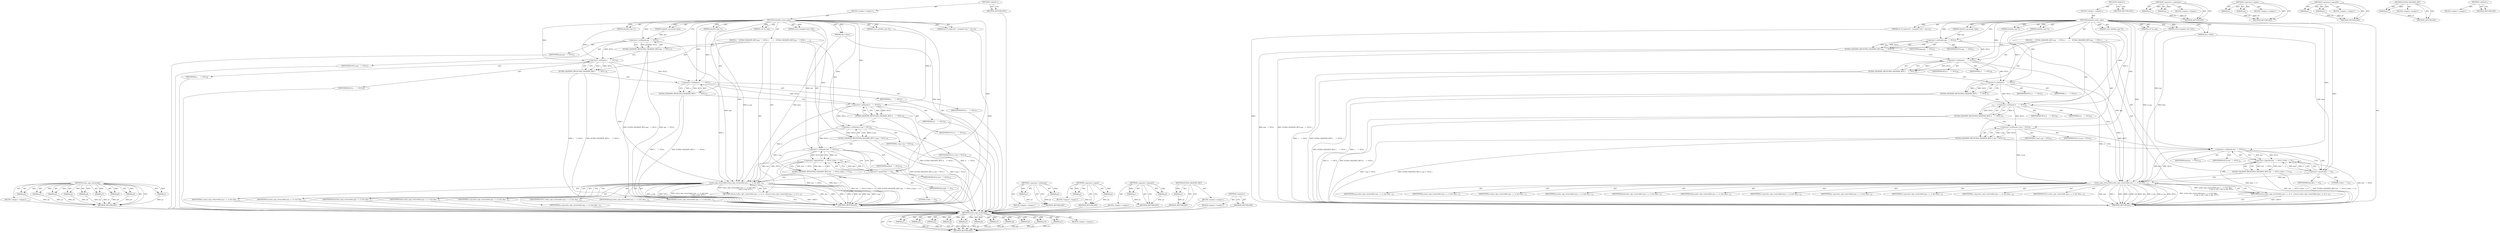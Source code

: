 digraph "&lt;global&gt;" {
vulnerable_103 [label=<(METHOD,ecdsa_sign_restartable)>];
vulnerable_104 [label=<(PARAM,p1)>];
vulnerable_105 [label=<(PARAM,p2)>];
vulnerable_106 [label=<(PARAM,p3)>];
vulnerable_107 [label=<(PARAM,p4)>];
vulnerable_108 [label=<(PARAM,p5)>];
vulnerable_109 [label=<(PARAM,p6)>];
vulnerable_110 [label=<(PARAM,p7)>];
vulnerable_111 [label=<(PARAM,p8)>];
vulnerable_112 [label=<(PARAM,p9)>];
vulnerable_113 [label=<(BLOCK,&lt;empty&gt;,&lt;empty&gt;)>];
vulnerable_114 [label=<(METHOD_RETURN,ANY)>];
vulnerable_6 [label=<(METHOD,&lt;global&gt;)<SUB>1</SUB>>];
vulnerable_7 [label=<(BLOCK,&lt;empty&gt;,&lt;empty&gt;)<SUB>1</SUB>>];
vulnerable_8 [label=<(METHOD,mbedtls_ecdsa_sign)<SUB>1</SUB>>];
vulnerable_9 [label=<(PARAM,mbedtls_ecp_group *grp)<SUB>1</SUB>>];
vulnerable_10 [label=<(PARAM,mbedtls_mpi *r)<SUB>1</SUB>>];
vulnerable_11 [label=<(PARAM,mbedtls_mpi *s)<SUB>1</SUB>>];
vulnerable_12 [label=<(PARAM,const mbedtls_mpi *d)<SUB>2</SUB>>];
vulnerable_13 [label=<(PARAM,const unsigned char *buf)<SUB>2</SUB>>];
vulnerable_14 [label=<(PARAM,size_t blen)<SUB>2</SUB>>];
vulnerable_15 [label=<(PARAM,int (*f_rng)(void *, unsigned char *, size_t))<SUB>3</SUB>>];
vulnerable_16 [label=<(PARAM,void *p_rng)<SUB>3</SUB>>];
vulnerable_17 [label=<(BLOCK,{
    ECDSA_VALIDATE_RET( grp   != NULL );
    ...,{
    ECDSA_VALIDATE_RET( grp   != NULL );
    ...)<SUB>4</SUB>>];
vulnerable_18 [label=<(ECDSA_VALIDATE_RET,ECDSA_VALIDATE_RET( grp   != NULL ))<SUB>5</SUB>>];
vulnerable_19 [label=<(&lt;operator&gt;.notEquals,grp   != NULL)<SUB>5</SUB>>];
vulnerable_20 [label=<(IDENTIFIER,grp,grp   != NULL)<SUB>5</SUB>>];
vulnerable_21 [label=<(IDENTIFIER,NULL,grp   != NULL)<SUB>5</SUB>>];
vulnerable_22 [label=<(ECDSA_VALIDATE_RET,ECDSA_VALIDATE_RET( r     != NULL ))<SUB>6</SUB>>];
vulnerable_23 [label=<(&lt;operator&gt;.notEquals,r     != NULL)<SUB>6</SUB>>];
vulnerable_24 [label=<(IDENTIFIER,r,r     != NULL)<SUB>6</SUB>>];
vulnerable_25 [label=<(IDENTIFIER,NULL,r     != NULL)<SUB>6</SUB>>];
vulnerable_26 [label=<(ECDSA_VALIDATE_RET,ECDSA_VALIDATE_RET( s     != NULL ))<SUB>7</SUB>>];
vulnerable_27 [label=<(&lt;operator&gt;.notEquals,s     != NULL)<SUB>7</SUB>>];
vulnerable_28 [label=<(IDENTIFIER,s,s     != NULL)<SUB>7</SUB>>];
vulnerable_29 [label=<(IDENTIFIER,NULL,s     != NULL)<SUB>7</SUB>>];
vulnerable_30 [label=<(ECDSA_VALIDATE_RET,ECDSA_VALIDATE_RET( d     != NULL ))<SUB>8</SUB>>];
vulnerable_31 [label=<(&lt;operator&gt;.notEquals,d     != NULL)<SUB>8</SUB>>];
vulnerable_32 [label=<(IDENTIFIER,d,d     != NULL)<SUB>8</SUB>>];
vulnerable_33 [label=<(IDENTIFIER,NULL,d     != NULL)<SUB>8</SUB>>];
vulnerable_34 [label=<(ECDSA_VALIDATE_RET,ECDSA_VALIDATE_RET( f_rng != NULL ))<SUB>9</SUB>>];
vulnerable_35 [label=<(&lt;operator&gt;.notEquals,f_rng != NULL)<SUB>9</SUB>>];
vulnerable_36 [label=<(IDENTIFIER,f_rng,f_rng != NULL)<SUB>9</SUB>>];
vulnerable_37 [label=<(IDENTIFIER,NULL,f_rng != NULL)<SUB>9</SUB>>];
vulnerable_38 [label=<(ECDSA_VALIDATE_RET,ECDSA_VALIDATE_RET( buf   != NULL || blen == 0 ))<SUB>10</SUB>>];
vulnerable_39 [label=<(&lt;operator&gt;.logicalOr,buf   != NULL || blen == 0)<SUB>10</SUB>>];
vulnerable_40 [label=<(&lt;operator&gt;.notEquals,buf   != NULL)<SUB>10</SUB>>];
vulnerable_41 [label=<(IDENTIFIER,buf,buf   != NULL)<SUB>10</SUB>>];
vulnerable_42 [label=<(IDENTIFIER,NULL,buf   != NULL)<SUB>10</SUB>>];
vulnerable_43 [label=<(&lt;operator&gt;.equals,blen == 0)<SUB>10</SUB>>];
vulnerable_44 [label=<(IDENTIFIER,blen,blen == 0)<SUB>10</SUB>>];
vulnerable_45 [label=<(LITERAL,0,blen == 0)<SUB>10</SUB>>];
vulnerable_46 [label=<(RETURN,return( ecdsa_sign_restartable( grp, r, s, d, b...,return( ecdsa_sign_restartable( grp, r, s, d, b...)<SUB>12</SUB>>];
vulnerable_47 [label=<(ecdsa_sign_restartable,ecdsa_sign_restartable( grp, r, s, d, buf, blen...)<SUB>12</SUB>>];
vulnerable_48 [label=<(IDENTIFIER,grp,ecdsa_sign_restartable( grp, r, s, d, buf, blen...)<SUB>12</SUB>>];
vulnerable_49 [label=<(IDENTIFIER,r,ecdsa_sign_restartable( grp, r, s, d, buf, blen...)<SUB>12</SUB>>];
vulnerable_50 [label=<(IDENTIFIER,s,ecdsa_sign_restartable( grp, r, s, d, buf, blen...)<SUB>12</SUB>>];
vulnerable_51 [label=<(IDENTIFIER,d,ecdsa_sign_restartable( grp, r, s, d, buf, blen...)<SUB>12</SUB>>];
vulnerable_52 [label=<(IDENTIFIER,buf,ecdsa_sign_restartable( grp, r, s, d, buf, blen...)<SUB>12</SUB>>];
vulnerable_53 [label=<(IDENTIFIER,blen,ecdsa_sign_restartable( grp, r, s, d, buf, blen...)<SUB>12</SUB>>];
vulnerable_54 [label=<(IDENTIFIER,f_rng,ecdsa_sign_restartable( grp, r, s, d, buf, blen...)<SUB>13</SUB>>];
vulnerable_55 [label=<(IDENTIFIER,p_rng,ecdsa_sign_restartable( grp, r, s, d, buf, blen...)<SUB>13</SUB>>];
vulnerable_56 [label=<(IDENTIFIER,NULL,ecdsa_sign_restartable( grp, r, s, d, buf, blen...)<SUB>13</SUB>>];
vulnerable_57 [label=<(METHOD_RETURN,int)<SUB>1</SUB>>];
vulnerable_59 [label=<(METHOD_RETURN,ANY)<SUB>1</SUB>>];
vulnerable_88 [label=<(METHOD,&lt;operator&gt;.notEquals)>];
vulnerable_89 [label=<(PARAM,p1)>];
vulnerable_90 [label=<(PARAM,p2)>];
vulnerable_91 [label=<(BLOCK,&lt;empty&gt;,&lt;empty&gt;)>];
vulnerable_92 [label=<(METHOD_RETURN,ANY)>];
vulnerable_98 [label=<(METHOD,&lt;operator&gt;.equals)>];
vulnerable_99 [label=<(PARAM,p1)>];
vulnerable_100 [label=<(PARAM,p2)>];
vulnerable_101 [label=<(BLOCK,&lt;empty&gt;,&lt;empty&gt;)>];
vulnerable_102 [label=<(METHOD_RETURN,ANY)>];
vulnerable_93 [label=<(METHOD,&lt;operator&gt;.logicalOr)>];
vulnerable_94 [label=<(PARAM,p1)>];
vulnerable_95 [label=<(PARAM,p2)>];
vulnerable_96 [label=<(BLOCK,&lt;empty&gt;,&lt;empty&gt;)>];
vulnerable_97 [label=<(METHOD_RETURN,ANY)>];
vulnerable_84 [label=<(METHOD,ECDSA_VALIDATE_RET)>];
vulnerable_85 [label=<(PARAM,p1)>];
vulnerable_86 [label=<(BLOCK,&lt;empty&gt;,&lt;empty&gt;)>];
vulnerable_87 [label=<(METHOD_RETURN,ANY)>];
vulnerable_78 [label=<(METHOD,&lt;global&gt;)<SUB>1</SUB>>];
vulnerable_79 [label=<(BLOCK,&lt;empty&gt;,&lt;empty&gt;)>];
vulnerable_80 [label=<(METHOD_RETURN,ANY)>];
fixed_105 [label=<(METHOD,ecdsa_sign_restartable)>];
fixed_106 [label=<(PARAM,p1)>];
fixed_107 [label=<(PARAM,p2)>];
fixed_108 [label=<(PARAM,p3)>];
fixed_109 [label=<(PARAM,p4)>];
fixed_110 [label=<(PARAM,p5)>];
fixed_111 [label=<(PARAM,p6)>];
fixed_112 [label=<(PARAM,p7)>];
fixed_113 [label=<(PARAM,p8)>];
fixed_114 [label=<(PARAM,p9)>];
fixed_115 [label=<(PARAM,p10)>];
fixed_116 [label=<(PARAM,p11)>];
fixed_117 [label=<(BLOCK,&lt;empty&gt;,&lt;empty&gt;)>];
fixed_118 [label=<(METHOD_RETURN,ANY)>];
fixed_6 [label=<(METHOD,&lt;global&gt;)<SUB>1</SUB>>];
fixed_7 [label=<(BLOCK,&lt;empty&gt;,&lt;empty&gt;)<SUB>1</SUB>>];
fixed_8 [label=<(METHOD,mbedtls_ecdsa_sign)<SUB>1</SUB>>];
fixed_9 [label=<(PARAM,mbedtls_ecp_group *grp)<SUB>1</SUB>>];
fixed_10 [label=<(PARAM,mbedtls_mpi *r)<SUB>1</SUB>>];
fixed_11 [label=<(PARAM,mbedtls_mpi *s)<SUB>1</SUB>>];
fixed_12 [label=<(PARAM,const mbedtls_mpi *d)<SUB>2</SUB>>];
fixed_13 [label=<(PARAM,const unsigned char *buf)<SUB>2</SUB>>];
fixed_14 [label=<(PARAM,size_t blen)<SUB>2</SUB>>];
fixed_15 [label=<(PARAM,int (*f_rng)(void *, unsigned char *, size_t))<SUB>3</SUB>>];
fixed_16 [label=<(PARAM,void *p_rng)<SUB>3</SUB>>];
fixed_17 [label=<(BLOCK,{
    ECDSA_VALIDATE_RET( grp   != NULL );
    ...,{
    ECDSA_VALIDATE_RET( grp   != NULL );
    ...)<SUB>4</SUB>>];
fixed_18 [label=<(ECDSA_VALIDATE_RET,ECDSA_VALIDATE_RET( grp   != NULL ))<SUB>5</SUB>>];
fixed_19 [label=<(&lt;operator&gt;.notEquals,grp   != NULL)<SUB>5</SUB>>];
fixed_20 [label=<(IDENTIFIER,grp,grp   != NULL)<SUB>5</SUB>>];
fixed_21 [label=<(IDENTIFIER,NULL,grp   != NULL)<SUB>5</SUB>>];
fixed_22 [label=<(ECDSA_VALIDATE_RET,ECDSA_VALIDATE_RET( r     != NULL ))<SUB>6</SUB>>];
fixed_23 [label=<(&lt;operator&gt;.notEquals,r     != NULL)<SUB>6</SUB>>];
fixed_24 [label=<(IDENTIFIER,r,r     != NULL)<SUB>6</SUB>>];
fixed_25 [label=<(IDENTIFIER,NULL,r     != NULL)<SUB>6</SUB>>];
fixed_26 [label=<(ECDSA_VALIDATE_RET,ECDSA_VALIDATE_RET( s     != NULL ))<SUB>7</SUB>>];
fixed_27 [label=<(&lt;operator&gt;.notEquals,s     != NULL)<SUB>7</SUB>>];
fixed_28 [label=<(IDENTIFIER,s,s     != NULL)<SUB>7</SUB>>];
fixed_29 [label=<(IDENTIFIER,NULL,s     != NULL)<SUB>7</SUB>>];
fixed_30 [label=<(ECDSA_VALIDATE_RET,ECDSA_VALIDATE_RET( d     != NULL ))<SUB>8</SUB>>];
fixed_31 [label=<(&lt;operator&gt;.notEquals,d     != NULL)<SUB>8</SUB>>];
fixed_32 [label=<(IDENTIFIER,d,d     != NULL)<SUB>8</SUB>>];
fixed_33 [label=<(IDENTIFIER,NULL,d     != NULL)<SUB>8</SUB>>];
fixed_34 [label=<(ECDSA_VALIDATE_RET,ECDSA_VALIDATE_RET( f_rng != NULL ))<SUB>9</SUB>>];
fixed_35 [label=<(&lt;operator&gt;.notEquals,f_rng != NULL)<SUB>9</SUB>>];
fixed_36 [label=<(IDENTIFIER,f_rng,f_rng != NULL)<SUB>9</SUB>>];
fixed_37 [label=<(IDENTIFIER,NULL,f_rng != NULL)<SUB>9</SUB>>];
fixed_38 [label=<(ECDSA_VALIDATE_RET,ECDSA_VALIDATE_RET( buf   != NULL || blen == 0 ))<SUB>10</SUB>>];
fixed_39 [label=<(&lt;operator&gt;.logicalOr,buf   != NULL || blen == 0)<SUB>10</SUB>>];
fixed_40 [label=<(&lt;operator&gt;.notEquals,buf   != NULL)<SUB>10</SUB>>];
fixed_41 [label=<(IDENTIFIER,buf,buf   != NULL)<SUB>10</SUB>>];
fixed_42 [label=<(IDENTIFIER,NULL,buf   != NULL)<SUB>10</SUB>>];
fixed_43 [label=<(&lt;operator&gt;.equals,blen == 0)<SUB>10</SUB>>];
fixed_44 [label=<(IDENTIFIER,blen,blen == 0)<SUB>10</SUB>>];
fixed_45 [label=<(LITERAL,0,blen == 0)<SUB>10</SUB>>];
fixed_46 [label=<(RETURN,return( ecdsa_sign_restartable( grp, r, s, d, b...,return( ecdsa_sign_restartable( grp, r, s, d, b...)<SUB>13</SUB>>];
fixed_47 [label=<(ecdsa_sign_restartable,ecdsa_sign_restartable( grp, r, s, d, buf, blen...)<SUB>13</SUB>>];
fixed_48 [label=<(IDENTIFIER,grp,ecdsa_sign_restartable( grp, r, s, d, buf, blen...)<SUB>13</SUB>>];
fixed_49 [label=<(IDENTIFIER,r,ecdsa_sign_restartable( grp, r, s, d, buf, blen...)<SUB>13</SUB>>];
fixed_50 [label=<(IDENTIFIER,s,ecdsa_sign_restartable( grp, r, s, d, buf, blen...)<SUB>13</SUB>>];
fixed_51 [label=<(IDENTIFIER,d,ecdsa_sign_restartable( grp, r, s, d, buf, blen...)<SUB>13</SUB>>];
fixed_52 [label=<(IDENTIFIER,buf,ecdsa_sign_restartable( grp, r, s, d, buf, blen...)<SUB>13</SUB>>];
fixed_53 [label=<(IDENTIFIER,blen,ecdsa_sign_restartable( grp, r, s, d, buf, blen...)<SUB>13</SUB>>];
fixed_54 [label=<(IDENTIFIER,f_rng,ecdsa_sign_restartable( grp, r, s, d, buf, blen...)<SUB>14</SUB>>];
fixed_55 [label=<(IDENTIFIER,p_rng,ecdsa_sign_restartable( grp, r, s, d, buf, blen...)<SUB>14</SUB>>];
fixed_56 [label=<(IDENTIFIER,f_rng,ecdsa_sign_restartable( grp, r, s, d, buf, blen...)<SUB>14</SUB>>];
fixed_57 [label=<(IDENTIFIER,p_rng,ecdsa_sign_restartable( grp, r, s, d, buf, blen...)<SUB>14</SUB>>];
fixed_58 [label=<(IDENTIFIER,NULL,ecdsa_sign_restartable( grp, r, s, d, buf, blen...)<SUB>14</SUB>>];
fixed_59 [label=<(METHOD_RETURN,int)<SUB>1</SUB>>];
fixed_61 [label=<(METHOD_RETURN,ANY)<SUB>1</SUB>>];
fixed_90 [label=<(METHOD,&lt;operator&gt;.notEquals)>];
fixed_91 [label=<(PARAM,p1)>];
fixed_92 [label=<(PARAM,p2)>];
fixed_93 [label=<(BLOCK,&lt;empty&gt;,&lt;empty&gt;)>];
fixed_94 [label=<(METHOD_RETURN,ANY)>];
fixed_100 [label=<(METHOD,&lt;operator&gt;.equals)>];
fixed_101 [label=<(PARAM,p1)>];
fixed_102 [label=<(PARAM,p2)>];
fixed_103 [label=<(BLOCK,&lt;empty&gt;,&lt;empty&gt;)>];
fixed_104 [label=<(METHOD_RETURN,ANY)>];
fixed_95 [label=<(METHOD,&lt;operator&gt;.logicalOr)>];
fixed_96 [label=<(PARAM,p1)>];
fixed_97 [label=<(PARAM,p2)>];
fixed_98 [label=<(BLOCK,&lt;empty&gt;,&lt;empty&gt;)>];
fixed_99 [label=<(METHOD_RETURN,ANY)>];
fixed_86 [label=<(METHOD,ECDSA_VALIDATE_RET)>];
fixed_87 [label=<(PARAM,p1)>];
fixed_88 [label=<(BLOCK,&lt;empty&gt;,&lt;empty&gt;)>];
fixed_89 [label=<(METHOD_RETURN,ANY)>];
fixed_80 [label=<(METHOD,&lt;global&gt;)<SUB>1</SUB>>];
fixed_81 [label=<(BLOCK,&lt;empty&gt;,&lt;empty&gt;)>];
fixed_82 [label=<(METHOD_RETURN,ANY)>];
vulnerable_103 -> vulnerable_104  [key=0, label="AST: "];
vulnerable_103 -> vulnerable_104  [key=1, label="DDG: "];
vulnerable_103 -> vulnerable_113  [key=0, label="AST: "];
vulnerable_103 -> vulnerable_105  [key=0, label="AST: "];
vulnerable_103 -> vulnerable_105  [key=1, label="DDG: "];
vulnerable_103 -> vulnerable_114  [key=0, label="AST: "];
vulnerable_103 -> vulnerable_114  [key=1, label="CFG: "];
vulnerable_103 -> vulnerable_106  [key=0, label="AST: "];
vulnerable_103 -> vulnerable_106  [key=1, label="DDG: "];
vulnerable_103 -> vulnerable_107  [key=0, label="AST: "];
vulnerable_103 -> vulnerable_107  [key=1, label="DDG: "];
vulnerable_103 -> vulnerable_108  [key=0, label="AST: "];
vulnerable_103 -> vulnerable_108  [key=1, label="DDG: "];
vulnerable_103 -> vulnerable_109  [key=0, label="AST: "];
vulnerable_103 -> vulnerable_109  [key=1, label="DDG: "];
vulnerable_103 -> vulnerable_110  [key=0, label="AST: "];
vulnerable_103 -> vulnerable_110  [key=1, label="DDG: "];
vulnerable_103 -> vulnerable_111  [key=0, label="AST: "];
vulnerable_103 -> vulnerable_111  [key=1, label="DDG: "];
vulnerable_103 -> vulnerable_112  [key=0, label="AST: "];
vulnerable_103 -> vulnerable_112  [key=1, label="DDG: "];
vulnerable_104 -> vulnerable_114  [key=0, label="DDG: p1"];
vulnerable_105 -> vulnerable_114  [key=0, label="DDG: p2"];
vulnerable_106 -> vulnerable_114  [key=0, label="DDG: p3"];
vulnerable_107 -> vulnerable_114  [key=0, label="DDG: p4"];
vulnerable_108 -> vulnerable_114  [key=0, label="DDG: p5"];
vulnerable_109 -> vulnerable_114  [key=0, label="DDG: p6"];
vulnerable_110 -> vulnerable_114  [key=0, label="DDG: p7"];
vulnerable_111 -> vulnerable_114  [key=0, label="DDG: p8"];
vulnerable_112 -> vulnerable_114  [key=0, label="DDG: p9"];
vulnerable_113 -> fixed_105  [key=0];
vulnerable_114 -> fixed_105  [key=0];
vulnerable_6 -> vulnerable_7  [key=0, label="AST: "];
vulnerable_6 -> vulnerable_59  [key=0, label="AST: "];
vulnerable_6 -> vulnerable_59  [key=1, label="CFG: "];
vulnerable_7 -> vulnerable_8  [key=0, label="AST: "];
vulnerable_8 -> vulnerable_9  [key=0, label="AST: "];
vulnerable_8 -> vulnerable_9  [key=1, label="DDG: "];
vulnerable_8 -> vulnerable_10  [key=0, label="AST: "];
vulnerable_8 -> vulnerable_10  [key=1, label="DDG: "];
vulnerable_8 -> vulnerable_11  [key=0, label="AST: "];
vulnerable_8 -> vulnerable_11  [key=1, label="DDG: "];
vulnerable_8 -> vulnerable_12  [key=0, label="AST: "];
vulnerable_8 -> vulnerable_12  [key=1, label="DDG: "];
vulnerable_8 -> vulnerable_13  [key=0, label="AST: "];
vulnerable_8 -> vulnerable_13  [key=1, label="DDG: "];
vulnerable_8 -> vulnerable_14  [key=0, label="AST: "];
vulnerable_8 -> vulnerable_14  [key=1, label="DDG: "];
vulnerable_8 -> vulnerable_15  [key=0, label="AST: "];
vulnerable_8 -> vulnerable_15  [key=1, label="DDG: "];
vulnerable_8 -> vulnerable_16  [key=0, label="AST: "];
vulnerable_8 -> vulnerable_16  [key=1, label="DDG: "];
vulnerable_8 -> vulnerable_17  [key=0, label="AST: "];
vulnerable_8 -> vulnerable_57  [key=0, label="AST: "];
vulnerable_8 -> vulnerable_19  [key=0, label="CFG: "];
vulnerable_8 -> vulnerable_19  [key=1, label="DDG: "];
vulnerable_8 -> vulnerable_23  [key=0, label="DDG: "];
vulnerable_8 -> vulnerable_27  [key=0, label="DDG: "];
vulnerable_8 -> vulnerable_31  [key=0, label="DDG: "];
vulnerable_8 -> vulnerable_35  [key=0, label="DDG: "];
vulnerable_8 -> vulnerable_47  [key=0, label="DDG: "];
vulnerable_8 -> vulnerable_40  [key=0, label="DDG: "];
vulnerable_8 -> vulnerable_43  [key=0, label="DDG: "];
vulnerable_9 -> vulnerable_19  [key=0, label="DDG: grp"];
vulnerable_10 -> vulnerable_23  [key=0, label="DDG: r"];
vulnerable_11 -> vulnerable_27  [key=0, label="DDG: s"];
vulnerable_12 -> vulnerable_31  [key=0, label="DDG: d"];
vulnerable_13 -> vulnerable_40  [key=0, label="DDG: buf"];
vulnerable_14 -> vulnerable_47  [key=0, label="DDG: blen"];
vulnerable_14 -> vulnerable_43  [key=0, label="DDG: blen"];
vulnerable_15 -> vulnerable_57  [key=0, label="DDG: "];
vulnerable_16 -> vulnerable_47  [key=0, label="DDG: p_rng"];
vulnerable_17 -> vulnerable_18  [key=0, label="AST: "];
vulnerable_17 -> vulnerable_22  [key=0, label="AST: "];
vulnerable_17 -> vulnerable_26  [key=0, label="AST: "];
vulnerable_17 -> vulnerable_30  [key=0, label="AST: "];
vulnerable_17 -> vulnerable_34  [key=0, label="AST: "];
vulnerable_17 -> vulnerable_38  [key=0, label="AST: "];
vulnerable_17 -> vulnerable_46  [key=0, label="AST: "];
vulnerable_18 -> vulnerable_19  [key=0, label="AST: "];
vulnerable_18 -> vulnerable_23  [key=0, label="CFG: "];
vulnerable_18 -> vulnerable_57  [key=0, label="DDG: grp   != NULL"];
vulnerable_18 -> vulnerable_57  [key=1, label="DDG: ECDSA_VALIDATE_RET( grp   != NULL )"];
vulnerable_19 -> vulnerable_20  [key=0, label="AST: "];
vulnerable_19 -> vulnerable_21  [key=0, label="AST: "];
vulnerable_19 -> vulnerable_18  [key=0, label="CFG: "];
vulnerable_19 -> vulnerable_18  [key=1, label="DDG: grp"];
vulnerable_19 -> vulnerable_18  [key=2, label="DDG: NULL"];
vulnerable_19 -> vulnerable_23  [key=0, label="DDG: NULL"];
vulnerable_19 -> vulnerable_47  [key=0, label="DDG: grp"];
vulnerable_20 -> fixed_105  [key=0];
vulnerable_21 -> fixed_105  [key=0];
vulnerable_22 -> vulnerable_23  [key=0, label="AST: "];
vulnerable_22 -> vulnerable_27  [key=0, label="CFG: "];
vulnerable_22 -> vulnerable_57  [key=0, label="DDG: r     != NULL"];
vulnerable_22 -> vulnerable_57  [key=1, label="DDG: ECDSA_VALIDATE_RET( r     != NULL )"];
vulnerable_23 -> vulnerable_24  [key=0, label="AST: "];
vulnerable_23 -> vulnerable_25  [key=0, label="AST: "];
vulnerable_23 -> vulnerable_22  [key=0, label="CFG: "];
vulnerable_23 -> vulnerable_22  [key=1, label="DDG: r"];
vulnerable_23 -> vulnerable_22  [key=2, label="DDG: NULL"];
vulnerable_23 -> vulnerable_27  [key=0, label="DDG: NULL"];
vulnerable_23 -> vulnerable_47  [key=0, label="DDG: r"];
vulnerable_24 -> fixed_105  [key=0];
vulnerable_25 -> fixed_105  [key=0];
vulnerable_26 -> vulnerable_27  [key=0, label="AST: "];
vulnerable_26 -> vulnerable_31  [key=0, label="CFG: "];
vulnerable_26 -> vulnerable_57  [key=0, label="DDG: s     != NULL"];
vulnerable_26 -> vulnerable_57  [key=1, label="DDG: ECDSA_VALIDATE_RET( s     != NULL )"];
vulnerable_27 -> vulnerable_28  [key=0, label="AST: "];
vulnerable_27 -> vulnerable_29  [key=0, label="AST: "];
vulnerable_27 -> vulnerable_26  [key=0, label="CFG: "];
vulnerable_27 -> vulnerable_26  [key=1, label="DDG: s"];
vulnerable_27 -> vulnerable_26  [key=2, label="DDG: NULL"];
vulnerable_27 -> vulnerable_31  [key=0, label="DDG: NULL"];
vulnerable_27 -> vulnerable_47  [key=0, label="DDG: s"];
vulnerable_28 -> fixed_105  [key=0];
vulnerable_29 -> fixed_105  [key=0];
vulnerable_30 -> vulnerable_31  [key=0, label="AST: "];
vulnerable_30 -> vulnerable_35  [key=0, label="CFG: "];
vulnerable_30 -> vulnerable_57  [key=0, label="DDG: d     != NULL"];
vulnerable_30 -> vulnerable_57  [key=1, label="DDG: ECDSA_VALIDATE_RET( d     != NULL )"];
vulnerable_31 -> vulnerable_32  [key=0, label="AST: "];
vulnerable_31 -> vulnerable_33  [key=0, label="AST: "];
vulnerable_31 -> vulnerable_30  [key=0, label="CFG: "];
vulnerable_31 -> vulnerable_30  [key=1, label="DDG: d"];
vulnerable_31 -> vulnerable_30  [key=2, label="DDG: NULL"];
vulnerable_31 -> vulnerable_35  [key=0, label="DDG: NULL"];
vulnerable_31 -> vulnerable_47  [key=0, label="DDG: d"];
vulnerable_32 -> fixed_105  [key=0];
vulnerable_33 -> fixed_105  [key=0];
vulnerable_34 -> vulnerable_35  [key=0, label="AST: "];
vulnerable_34 -> vulnerable_40  [key=0, label="CFG: "];
vulnerable_34 -> vulnerable_57  [key=0, label="DDG: f_rng != NULL"];
vulnerable_34 -> vulnerable_57  [key=1, label="DDG: ECDSA_VALIDATE_RET( f_rng != NULL )"];
vulnerable_35 -> vulnerable_36  [key=0, label="AST: "];
vulnerable_35 -> vulnerable_37  [key=0, label="AST: "];
vulnerable_35 -> vulnerable_34  [key=0, label="CFG: "];
vulnerable_35 -> vulnerable_34  [key=1, label="DDG: f_rng"];
vulnerable_35 -> vulnerable_34  [key=2, label="DDG: NULL"];
vulnerable_35 -> vulnerable_47  [key=0, label="DDG: f_rng"];
vulnerable_35 -> vulnerable_40  [key=0, label="DDG: NULL"];
vulnerable_36 -> fixed_105  [key=0];
vulnerable_37 -> fixed_105  [key=0];
vulnerable_38 -> vulnerable_39  [key=0, label="AST: "];
vulnerable_38 -> vulnerable_47  [key=0, label="CFG: "];
vulnerable_38 -> vulnerable_57  [key=0, label="DDG: buf   != NULL || blen == 0"];
vulnerable_38 -> vulnerable_57  [key=1, label="DDG: ECDSA_VALIDATE_RET( buf   != NULL || blen == 0 )"];
vulnerable_39 -> vulnerable_40  [key=0, label="AST: "];
vulnerable_39 -> vulnerable_43  [key=0, label="AST: "];
vulnerable_39 -> vulnerable_38  [key=0, label="CFG: "];
vulnerable_39 -> vulnerable_38  [key=1, label="DDG: buf   != NULL"];
vulnerable_39 -> vulnerable_38  [key=2, label="DDG: blen == 0"];
vulnerable_39 -> vulnerable_57  [key=0, label="DDG: buf   != NULL"];
vulnerable_39 -> vulnerable_57  [key=1, label="DDG: blen == 0"];
vulnerable_40 -> vulnerable_41  [key=0, label="AST: "];
vulnerable_40 -> vulnerable_42  [key=0, label="AST: "];
vulnerable_40 -> vulnerable_39  [key=0, label="CFG: "];
vulnerable_40 -> vulnerable_39  [key=1, label="DDG: buf"];
vulnerable_40 -> vulnerable_39  [key=2, label="DDG: NULL"];
vulnerable_40 -> vulnerable_43  [key=0, label="CFG: "];
vulnerable_40 -> vulnerable_43  [key=1, label="CDG: "];
vulnerable_40 -> vulnerable_47  [key=0, label="DDG: buf"];
vulnerable_40 -> vulnerable_47  [key=1, label="DDG: NULL"];
vulnerable_41 -> fixed_105  [key=0];
vulnerable_42 -> fixed_105  [key=0];
vulnerable_43 -> vulnerable_44  [key=0, label="AST: "];
vulnerable_43 -> vulnerable_45  [key=0, label="AST: "];
vulnerable_43 -> vulnerable_39  [key=0, label="CFG: "];
vulnerable_43 -> vulnerable_39  [key=1, label="DDG: blen"];
vulnerable_43 -> vulnerable_39  [key=2, label="DDG: 0"];
vulnerable_43 -> vulnerable_47  [key=0, label="DDG: blen"];
vulnerable_44 -> fixed_105  [key=0];
vulnerable_45 -> fixed_105  [key=0];
vulnerable_46 -> vulnerable_47  [key=0, label="AST: "];
vulnerable_46 -> vulnerable_57  [key=0, label="CFG: "];
vulnerable_46 -> vulnerable_57  [key=1, label="DDG: &lt;RET&gt;"];
vulnerable_47 -> vulnerable_48  [key=0, label="AST: "];
vulnerable_47 -> vulnerable_49  [key=0, label="AST: "];
vulnerable_47 -> vulnerable_50  [key=0, label="AST: "];
vulnerable_47 -> vulnerable_51  [key=0, label="AST: "];
vulnerable_47 -> vulnerable_52  [key=0, label="AST: "];
vulnerable_47 -> vulnerable_53  [key=0, label="AST: "];
vulnerable_47 -> vulnerable_54  [key=0, label="AST: "];
vulnerable_47 -> vulnerable_55  [key=0, label="AST: "];
vulnerable_47 -> vulnerable_56  [key=0, label="AST: "];
vulnerable_47 -> vulnerable_46  [key=0, label="CFG: "];
vulnerable_47 -> vulnerable_46  [key=1, label="DDG: ecdsa_sign_restartable( grp, r, s, d, buf, blen,
                                    f_rng, p_rng, NULL )"];
vulnerable_47 -> vulnerable_57  [key=0, label="DDG: grp"];
vulnerable_47 -> vulnerable_57  [key=1, label="DDG: r"];
vulnerable_47 -> vulnerable_57  [key=2, label="DDG: s"];
vulnerable_47 -> vulnerable_57  [key=3, label="DDG: d"];
vulnerable_47 -> vulnerable_57  [key=4, label="DDG: buf"];
vulnerable_47 -> vulnerable_57  [key=5, label="DDG: blen"];
vulnerable_47 -> vulnerable_57  [key=6, label="DDG: f_rng"];
vulnerable_47 -> vulnerable_57  [key=7, label="DDG: p_rng"];
vulnerable_47 -> vulnerable_57  [key=8, label="DDG: NULL"];
vulnerable_47 -> vulnerable_57  [key=9, label="DDG: ecdsa_sign_restartable( grp, r, s, d, buf, blen,
                                    f_rng, p_rng, NULL )"];
vulnerable_48 -> fixed_105  [key=0];
vulnerable_49 -> fixed_105  [key=0];
vulnerable_50 -> fixed_105  [key=0];
vulnerable_51 -> fixed_105  [key=0];
vulnerable_52 -> fixed_105  [key=0];
vulnerable_53 -> fixed_105  [key=0];
vulnerable_54 -> fixed_105  [key=0];
vulnerable_55 -> fixed_105  [key=0];
vulnerable_56 -> fixed_105  [key=0];
vulnerable_57 -> fixed_105  [key=0];
vulnerable_59 -> fixed_105  [key=0];
vulnerable_88 -> vulnerable_89  [key=0, label="AST: "];
vulnerable_88 -> vulnerable_89  [key=1, label="DDG: "];
vulnerable_88 -> vulnerable_91  [key=0, label="AST: "];
vulnerable_88 -> vulnerable_90  [key=0, label="AST: "];
vulnerable_88 -> vulnerable_90  [key=1, label="DDG: "];
vulnerable_88 -> vulnerable_92  [key=0, label="AST: "];
vulnerable_88 -> vulnerable_92  [key=1, label="CFG: "];
vulnerable_89 -> vulnerable_92  [key=0, label="DDG: p1"];
vulnerable_90 -> vulnerable_92  [key=0, label="DDG: p2"];
vulnerable_91 -> fixed_105  [key=0];
vulnerable_92 -> fixed_105  [key=0];
vulnerable_98 -> vulnerable_99  [key=0, label="AST: "];
vulnerable_98 -> vulnerable_99  [key=1, label="DDG: "];
vulnerable_98 -> vulnerable_101  [key=0, label="AST: "];
vulnerable_98 -> vulnerable_100  [key=0, label="AST: "];
vulnerable_98 -> vulnerable_100  [key=1, label="DDG: "];
vulnerable_98 -> vulnerable_102  [key=0, label="AST: "];
vulnerable_98 -> vulnerable_102  [key=1, label="CFG: "];
vulnerable_99 -> vulnerable_102  [key=0, label="DDG: p1"];
vulnerable_100 -> vulnerable_102  [key=0, label="DDG: p2"];
vulnerable_101 -> fixed_105  [key=0];
vulnerable_102 -> fixed_105  [key=0];
vulnerable_93 -> vulnerable_94  [key=0, label="AST: "];
vulnerable_93 -> vulnerable_94  [key=1, label="DDG: "];
vulnerable_93 -> vulnerable_96  [key=0, label="AST: "];
vulnerable_93 -> vulnerable_95  [key=0, label="AST: "];
vulnerable_93 -> vulnerable_95  [key=1, label="DDG: "];
vulnerable_93 -> vulnerable_97  [key=0, label="AST: "];
vulnerable_93 -> vulnerable_97  [key=1, label="CFG: "];
vulnerable_94 -> vulnerable_97  [key=0, label="DDG: p1"];
vulnerable_95 -> vulnerable_97  [key=0, label="DDG: p2"];
vulnerable_96 -> fixed_105  [key=0];
vulnerable_97 -> fixed_105  [key=0];
vulnerable_84 -> vulnerable_85  [key=0, label="AST: "];
vulnerable_84 -> vulnerable_85  [key=1, label="DDG: "];
vulnerable_84 -> vulnerable_86  [key=0, label="AST: "];
vulnerable_84 -> vulnerable_87  [key=0, label="AST: "];
vulnerable_84 -> vulnerable_87  [key=1, label="CFG: "];
vulnerable_85 -> vulnerable_87  [key=0, label="DDG: p1"];
vulnerable_86 -> fixed_105  [key=0];
vulnerable_87 -> fixed_105  [key=0];
vulnerable_78 -> vulnerable_79  [key=0, label="AST: "];
vulnerable_78 -> vulnerable_80  [key=0, label="AST: "];
vulnerable_78 -> vulnerable_80  [key=1, label="CFG: "];
vulnerable_79 -> fixed_105  [key=0];
vulnerable_80 -> fixed_105  [key=0];
fixed_105 -> fixed_106  [key=0, label="AST: "];
fixed_105 -> fixed_106  [key=1, label="DDG: "];
fixed_105 -> fixed_117  [key=0, label="AST: "];
fixed_105 -> fixed_107  [key=0, label="AST: "];
fixed_105 -> fixed_107  [key=1, label="DDG: "];
fixed_105 -> fixed_118  [key=0, label="AST: "];
fixed_105 -> fixed_118  [key=1, label="CFG: "];
fixed_105 -> fixed_108  [key=0, label="AST: "];
fixed_105 -> fixed_108  [key=1, label="DDG: "];
fixed_105 -> fixed_109  [key=0, label="AST: "];
fixed_105 -> fixed_109  [key=1, label="DDG: "];
fixed_105 -> fixed_110  [key=0, label="AST: "];
fixed_105 -> fixed_110  [key=1, label="DDG: "];
fixed_105 -> fixed_111  [key=0, label="AST: "];
fixed_105 -> fixed_111  [key=1, label="DDG: "];
fixed_105 -> fixed_112  [key=0, label="AST: "];
fixed_105 -> fixed_112  [key=1, label="DDG: "];
fixed_105 -> fixed_113  [key=0, label="AST: "];
fixed_105 -> fixed_113  [key=1, label="DDG: "];
fixed_105 -> fixed_114  [key=0, label="AST: "];
fixed_105 -> fixed_114  [key=1, label="DDG: "];
fixed_105 -> fixed_115  [key=0, label="AST: "];
fixed_105 -> fixed_115  [key=1, label="DDG: "];
fixed_105 -> fixed_116  [key=0, label="AST: "];
fixed_105 -> fixed_116  [key=1, label="DDG: "];
fixed_106 -> fixed_118  [key=0, label="DDG: p1"];
fixed_107 -> fixed_118  [key=0, label="DDG: p2"];
fixed_108 -> fixed_118  [key=0, label="DDG: p3"];
fixed_109 -> fixed_118  [key=0, label="DDG: p4"];
fixed_110 -> fixed_118  [key=0, label="DDG: p5"];
fixed_111 -> fixed_118  [key=0, label="DDG: p6"];
fixed_112 -> fixed_118  [key=0, label="DDG: p7"];
fixed_113 -> fixed_118  [key=0, label="DDG: p8"];
fixed_114 -> fixed_118  [key=0, label="DDG: p9"];
fixed_115 -> fixed_118  [key=0, label="DDG: p10"];
fixed_116 -> fixed_118  [key=0, label="DDG: p11"];
fixed_6 -> fixed_7  [key=0, label="AST: "];
fixed_6 -> fixed_61  [key=0, label="AST: "];
fixed_6 -> fixed_61  [key=1, label="CFG: "];
fixed_7 -> fixed_8  [key=0, label="AST: "];
fixed_8 -> fixed_9  [key=0, label="AST: "];
fixed_8 -> fixed_9  [key=1, label="DDG: "];
fixed_8 -> fixed_10  [key=0, label="AST: "];
fixed_8 -> fixed_10  [key=1, label="DDG: "];
fixed_8 -> fixed_11  [key=0, label="AST: "];
fixed_8 -> fixed_11  [key=1, label="DDG: "];
fixed_8 -> fixed_12  [key=0, label="AST: "];
fixed_8 -> fixed_12  [key=1, label="DDG: "];
fixed_8 -> fixed_13  [key=0, label="AST: "];
fixed_8 -> fixed_13  [key=1, label="DDG: "];
fixed_8 -> fixed_14  [key=0, label="AST: "];
fixed_8 -> fixed_14  [key=1, label="DDG: "];
fixed_8 -> fixed_15  [key=0, label="AST: "];
fixed_8 -> fixed_15  [key=1, label="DDG: "];
fixed_8 -> fixed_16  [key=0, label="AST: "];
fixed_8 -> fixed_16  [key=1, label="DDG: "];
fixed_8 -> fixed_17  [key=0, label="AST: "];
fixed_8 -> fixed_59  [key=0, label="AST: "];
fixed_8 -> fixed_19  [key=0, label="CFG: "];
fixed_8 -> fixed_19  [key=1, label="DDG: "];
fixed_8 -> fixed_23  [key=0, label="DDG: "];
fixed_8 -> fixed_27  [key=0, label="DDG: "];
fixed_8 -> fixed_31  [key=0, label="DDG: "];
fixed_8 -> fixed_35  [key=0, label="DDG: "];
fixed_8 -> fixed_47  [key=0, label="DDG: "];
fixed_8 -> fixed_40  [key=0, label="DDG: "];
fixed_8 -> fixed_43  [key=0, label="DDG: "];
fixed_9 -> fixed_19  [key=0, label="DDG: grp"];
fixed_10 -> fixed_23  [key=0, label="DDG: r"];
fixed_11 -> fixed_27  [key=0, label="DDG: s"];
fixed_12 -> fixed_31  [key=0, label="DDG: d"];
fixed_13 -> fixed_40  [key=0, label="DDG: buf"];
fixed_14 -> fixed_47  [key=0, label="DDG: blen"];
fixed_14 -> fixed_43  [key=0, label="DDG: blen"];
fixed_15 -> fixed_59  [key=0, label="DDG: "];
fixed_16 -> fixed_47  [key=0, label="DDG: p_rng"];
fixed_17 -> fixed_18  [key=0, label="AST: "];
fixed_17 -> fixed_22  [key=0, label="AST: "];
fixed_17 -> fixed_26  [key=0, label="AST: "];
fixed_17 -> fixed_30  [key=0, label="AST: "];
fixed_17 -> fixed_34  [key=0, label="AST: "];
fixed_17 -> fixed_38  [key=0, label="AST: "];
fixed_17 -> fixed_46  [key=0, label="AST: "];
fixed_18 -> fixed_19  [key=0, label="AST: "];
fixed_18 -> fixed_23  [key=0, label="CFG: "];
fixed_18 -> fixed_59  [key=0, label="DDG: grp   != NULL"];
fixed_18 -> fixed_59  [key=1, label="DDG: ECDSA_VALIDATE_RET( grp   != NULL )"];
fixed_19 -> fixed_20  [key=0, label="AST: "];
fixed_19 -> fixed_21  [key=0, label="AST: "];
fixed_19 -> fixed_18  [key=0, label="CFG: "];
fixed_19 -> fixed_18  [key=1, label="DDG: grp"];
fixed_19 -> fixed_18  [key=2, label="DDG: NULL"];
fixed_19 -> fixed_23  [key=0, label="DDG: NULL"];
fixed_19 -> fixed_47  [key=0, label="DDG: grp"];
fixed_22 -> fixed_23  [key=0, label="AST: "];
fixed_22 -> fixed_27  [key=0, label="CFG: "];
fixed_22 -> fixed_59  [key=0, label="DDG: r     != NULL"];
fixed_22 -> fixed_59  [key=1, label="DDG: ECDSA_VALIDATE_RET( r     != NULL )"];
fixed_23 -> fixed_24  [key=0, label="AST: "];
fixed_23 -> fixed_25  [key=0, label="AST: "];
fixed_23 -> fixed_22  [key=0, label="CFG: "];
fixed_23 -> fixed_22  [key=1, label="DDG: r"];
fixed_23 -> fixed_22  [key=2, label="DDG: NULL"];
fixed_23 -> fixed_27  [key=0, label="DDG: NULL"];
fixed_23 -> fixed_47  [key=0, label="DDG: r"];
fixed_26 -> fixed_27  [key=0, label="AST: "];
fixed_26 -> fixed_31  [key=0, label="CFG: "];
fixed_26 -> fixed_59  [key=0, label="DDG: s     != NULL"];
fixed_26 -> fixed_59  [key=1, label="DDG: ECDSA_VALIDATE_RET( s     != NULL )"];
fixed_27 -> fixed_28  [key=0, label="AST: "];
fixed_27 -> fixed_29  [key=0, label="AST: "];
fixed_27 -> fixed_26  [key=0, label="CFG: "];
fixed_27 -> fixed_26  [key=1, label="DDG: s"];
fixed_27 -> fixed_26  [key=2, label="DDG: NULL"];
fixed_27 -> fixed_31  [key=0, label="DDG: NULL"];
fixed_27 -> fixed_47  [key=0, label="DDG: s"];
fixed_30 -> fixed_31  [key=0, label="AST: "];
fixed_30 -> fixed_35  [key=0, label="CFG: "];
fixed_30 -> fixed_59  [key=0, label="DDG: d     != NULL"];
fixed_30 -> fixed_59  [key=1, label="DDG: ECDSA_VALIDATE_RET( d     != NULL )"];
fixed_31 -> fixed_32  [key=0, label="AST: "];
fixed_31 -> fixed_33  [key=0, label="AST: "];
fixed_31 -> fixed_30  [key=0, label="CFG: "];
fixed_31 -> fixed_30  [key=1, label="DDG: d"];
fixed_31 -> fixed_30  [key=2, label="DDG: NULL"];
fixed_31 -> fixed_35  [key=0, label="DDG: NULL"];
fixed_31 -> fixed_47  [key=0, label="DDG: d"];
fixed_34 -> fixed_35  [key=0, label="AST: "];
fixed_34 -> fixed_40  [key=0, label="CFG: "];
fixed_34 -> fixed_59  [key=0, label="DDG: f_rng != NULL"];
fixed_34 -> fixed_59  [key=1, label="DDG: ECDSA_VALIDATE_RET( f_rng != NULL )"];
fixed_35 -> fixed_36  [key=0, label="AST: "];
fixed_35 -> fixed_37  [key=0, label="AST: "];
fixed_35 -> fixed_34  [key=0, label="CFG: "];
fixed_35 -> fixed_34  [key=1, label="DDG: f_rng"];
fixed_35 -> fixed_34  [key=2, label="DDG: NULL"];
fixed_35 -> fixed_47  [key=0, label="DDG: f_rng"];
fixed_35 -> fixed_40  [key=0, label="DDG: NULL"];
fixed_38 -> fixed_39  [key=0, label="AST: "];
fixed_38 -> fixed_47  [key=0, label="CFG: "];
fixed_38 -> fixed_59  [key=0, label="DDG: buf   != NULL || blen == 0"];
fixed_38 -> fixed_59  [key=1, label="DDG: ECDSA_VALIDATE_RET( buf   != NULL || blen == 0 )"];
fixed_39 -> fixed_40  [key=0, label="AST: "];
fixed_39 -> fixed_43  [key=0, label="AST: "];
fixed_39 -> fixed_38  [key=0, label="CFG: "];
fixed_39 -> fixed_38  [key=1, label="DDG: buf   != NULL"];
fixed_39 -> fixed_38  [key=2, label="DDG: blen == 0"];
fixed_39 -> fixed_59  [key=0, label="DDG: buf   != NULL"];
fixed_39 -> fixed_59  [key=1, label="DDG: blen == 0"];
fixed_40 -> fixed_41  [key=0, label="AST: "];
fixed_40 -> fixed_42  [key=0, label="AST: "];
fixed_40 -> fixed_39  [key=0, label="CFG: "];
fixed_40 -> fixed_39  [key=1, label="DDG: buf"];
fixed_40 -> fixed_39  [key=2, label="DDG: NULL"];
fixed_40 -> fixed_43  [key=0, label="CFG: "];
fixed_40 -> fixed_43  [key=1, label="CDG: "];
fixed_40 -> fixed_47  [key=0, label="DDG: buf"];
fixed_40 -> fixed_47  [key=1, label="DDG: NULL"];
fixed_43 -> fixed_44  [key=0, label="AST: "];
fixed_43 -> fixed_45  [key=0, label="AST: "];
fixed_43 -> fixed_39  [key=0, label="CFG: "];
fixed_43 -> fixed_39  [key=1, label="DDG: blen"];
fixed_43 -> fixed_39  [key=2, label="DDG: 0"];
fixed_43 -> fixed_47  [key=0, label="DDG: blen"];
fixed_46 -> fixed_47  [key=0, label="AST: "];
fixed_46 -> fixed_59  [key=0, label="CFG: "];
fixed_46 -> fixed_59  [key=1, label="DDG: &lt;RET&gt;"];
fixed_47 -> fixed_48  [key=0, label="AST: "];
fixed_47 -> fixed_49  [key=0, label="AST: "];
fixed_47 -> fixed_50  [key=0, label="AST: "];
fixed_47 -> fixed_51  [key=0, label="AST: "];
fixed_47 -> fixed_52  [key=0, label="AST: "];
fixed_47 -> fixed_53  [key=0, label="AST: "];
fixed_47 -> fixed_54  [key=0, label="AST: "];
fixed_47 -> fixed_55  [key=0, label="AST: "];
fixed_47 -> fixed_56  [key=0, label="AST: "];
fixed_47 -> fixed_57  [key=0, label="AST: "];
fixed_47 -> fixed_58  [key=0, label="AST: "];
fixed_47 -> fixed_46  [key=0, label="CFG: "];
fixed_47 -> fixed_46  [key=1, label="DDG: ecdsa_sign_restartable( grp, r, s, d, buf, blen,
                                    f_rng, p_rng, f_rng, p_rng, NULL )"];
fixed_47 -> fixed_59  [key=0, label="DDG: grp"];
fixed_47 -> fixed_59  [key=1, label="DDG: r"];
fixed_47 -> fixed_59  [key=2, label="DDG: s"];
fixed_47 -> fixed_59  [key=3, label="DDG: d"];
fixed_47 -> fixed_59  [key=4, label="DDG: buf"];
fixed_47 -> fixed_59  [key=5, label="DDG: blen"];
fixed_47 -> fixed_59  [key=6, label="DDG: f_rng"];
fixed_47 -> fixed_59  [key=7, label="DDG: p_rng"];
fixed_47 -> fixed_59  [key=8, label="DDG: NULL"];
fixed_47 -> fixed_59  [key=9, label="DDG: ecdsa_sign_restartable( grp, r, s, d, buf, blen,
                                    f_rng, p_rng, f_rng, p_rng, NULL )"];
fixed_90 -> fixed_91  [key=0, label="AST: "];
fixed_90 -> fixed_91  [key=1, label="DDG: "];
fixed_90 -> fixed_93  [key=0, label="AST: "];
fixed_90 -> fixed_92  [key=0, label="AST: "];
fixed_90 -> fixed_92  [key=1, label="DDG: "];
fixed_90 -> fixed_94  [key=0, label="AST: "];
fixed_90 -> fixed_94  [key=1, label="CFG: "];
fixed_91 -> fixed_94  [key=0, label="DDG: p1"];
fixed_92 -> fixed_94  [key=0, label="DDG: p2"];
fixed_100 -> fixed_101  [key=0, label="AST: "];
fixed_100 -> fixed_101  [key=1, label="DDG: "];
fixed_100 -> fixed_103  [key=0, label="AST: "];
fixed_100 -> fixed_102  [key=0, label="AST: "];
fixed_100 -> fixed_102  [key=1, label="DDG: "];
fixed_100 -> fixed_104  [key=0, label="AST: "];
fixed_100 -> fixed_104  [key=1, label="CFG: "];
fixed_101 -> fixed_104  [key=0, label="DDG: p1"];
fixed_102 -> fixed_104  [key=0, label="DDG: p2"];
fixed_95 -> fixed_96  [key=0, label="AST: "];
fixed_95 -> fixed_96  [key=1, label="DDG: "];
fixed_95 -> fixed_98  [key=0, label="AST: "];
fixed_95 -> fixed_97  [key=0, label="AST: "];
fixed_95 -> fixed_97  [key=1, label="DDG: "];
fixed_95 -> fixed_99  [key=0, label="AST: "];
fixed_95 -> fixed_99  [key=1, label="CFG: "];
fixed_96 -> fixed_99  [key=0, label="DDG: p1"];
fixed_97 -> fixed_99  [key=0, label="DDG: p2"];
fixed_86 -> fixed_87  [key=0, label="AST: "];
fixed_86 -> fixed_87  [key=1, label="DDG: "];
fixed_86 -> fixed_88  [key=0, label="AST: "];
fixed_86 -> fixed_89  [key=0, label="AST: "];
fixed_86 -> fixed_89  [key=1, label="CFG: "];
fixed_87 -> fixed_89  [key=0, label="DDG: p1"];
fixed_80 -> fixed_81  [key=0, label="AST: "];
fixed_80 -> fixed_82  [key=0, label="AST: "];
fixed_80 -> fixed_82  [key=1, label="CFG: "];
}

